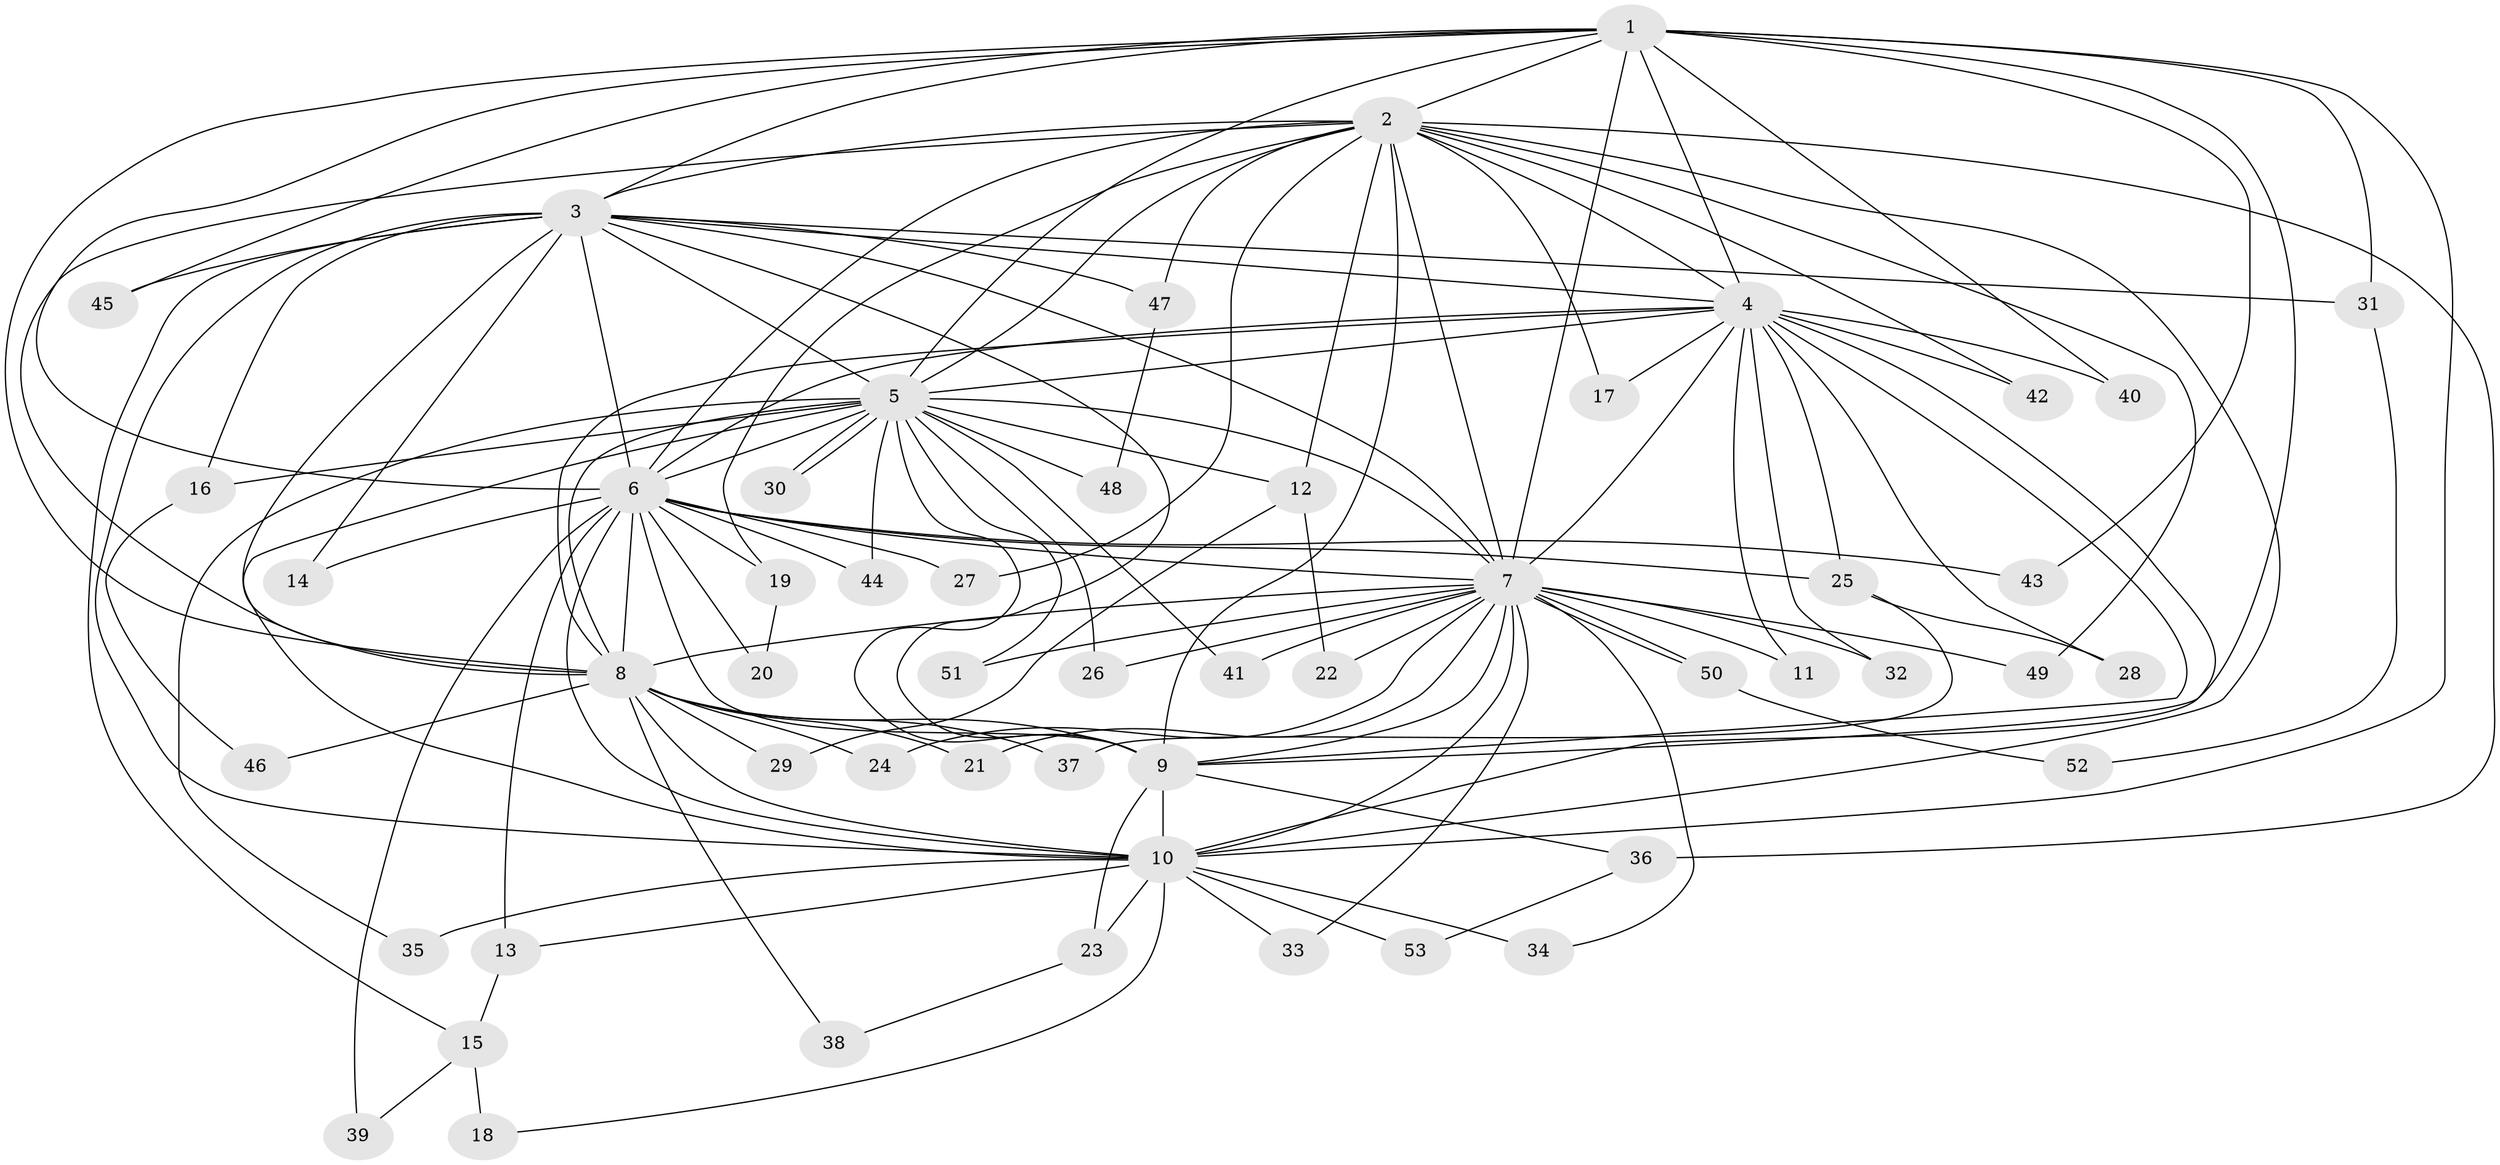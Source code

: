 // coarse degree distribution, {9: 0.02631578947368421, 15: 0.10526315789473684, 3: 0.10526315789473684, 2: 0.5526315789473685, 13: 0.05263157894736842, 16: 0.02631578947368421, 4: 0.07894736842105263, 14: 0.02631578947368421, 1: 0.02631578947368421}
// Generated by graph-tools (version 1.1) at 2025/36/03/04/25 23:36:14]
// undirected, 53 vertices, 131 edges
graph export_dot {
  node [color=gray90,style=filled];
  1;
  2;
  3;
  4;
  5;
  6;
  7;
  8;
  9;
  10;
  11;
  12;
  13;
  14;
  15;
  16;
  17;
  18;
  19;
  20;
  21;
  22;
  23;
  24;
  25;
  26;
  27;
  28;
  29;
  30;
  31;
  32;
  33;
  34;
  35;
  36;
  37;
  38;
  39;
  40;
  41;
  42;
  43;
  44;
  45;
  46;
  47;
  48;
  49;
  50;
  51;
  52;
  53;
  1 -- 2;
  1 -- 3;
  1 -- 4;
  1 -- 5;
  1 -- 6;
  1 -- 7;
  1 -- 8;
  1 -- 9;
  1 -- 10;
  1 -- 31;
  1 -- 40;
  1 -- 43;
  1 -- 45;
  2 -- 3;
  2 -- 4;
  2 -- 5;
  2 -- 6;
  2 -- 7;
  2 -- 8;
  2 -- 9;
  2 -- 10;
  2 -- 12;
  2 -- 17;
  2 -- 19;
  2 -- 27;
  2 -- 36;
  2 -- 42;
  2 -- 47;
  2 -- 49;
  3 -- 4;
  3 -- 5;
  3 -- 6;
  3 -- 7;
  3 -- 8;
  3 -- 9;
  3 -- 10;
  3 -- 14;
  3 -- 15;
  3 -- 16;
  3 -- 31;
  3 -- 45;
  3 -- 47;
  4 -- 5;
  4 -- 6;
  4 -- 7;
  4 -- 8;
  4 -- 9;
  4 -- 10;
  4 -- 11;
  4 -- 17;
  4 -- 25;
  4 -- 28;
  4 -- 32;
  4 -- 40;
  4 -- 42;
  5 -- 6;
  5 -- 7;
  5 -- 8;
  5 -- 9;
  5 -- 10;
  5 -- 12;
  5 -- 16;
  5 -- 26;
  5 -- 30;
  5 -- 30;
  5 -- 35;
  5 -- 41;
  5 -- 44;
  5 -- 48;
  5 -- 51;
  6 -- 7;
  6 -- 8;
  6 -- 9;
  6 -- 10;
  6 -- 13;
  6 -- 14;
  6 -- 19;
  6 -- 20;
  6 -- 25;
  6 -- 27;
  6 -- 39;
  6 -- 43;
  6 -- 44;
  7 -- 8;
  7 -- 9;
  7 -- 10;
  7 -- 11;
  7 -- 21;
  7 -- 22;
  7 -- 24;
  7 -- 26;
  7 -- 32;
  7 -- 33;
  7 -- 34;
  7 -- 41;
  7 -- 49;
  7 -- 50;
  7 -- 50;
  7 -- 51;
  8 -- 9;
  8 -- 10;
  8 -- 21;
  8 -- 24;
  8 -- 29;
  8 -- 37;
  8 -- 38;
  8 -- 46;
  9 -- 10;
  9 -- 23;
  9 -- 36;
  10 -- 13;
  10 -- 18;
  10 -- 23;
  10 -- 33;
  10 -- 34;
  10 -- 35;
  10 -- 53;
  12 -- 22;
  12 -- 29;
  13 -- 15;
  15 -- 18;
  15 -- 39;
  16 -- 46;
  19 -- 20;
  23 -- 38;
  25 -- 28;
  25 -- 37;
  31 -- 52;
  36 -- 53;
  47 -- 48;
  50 -- 52;
}
